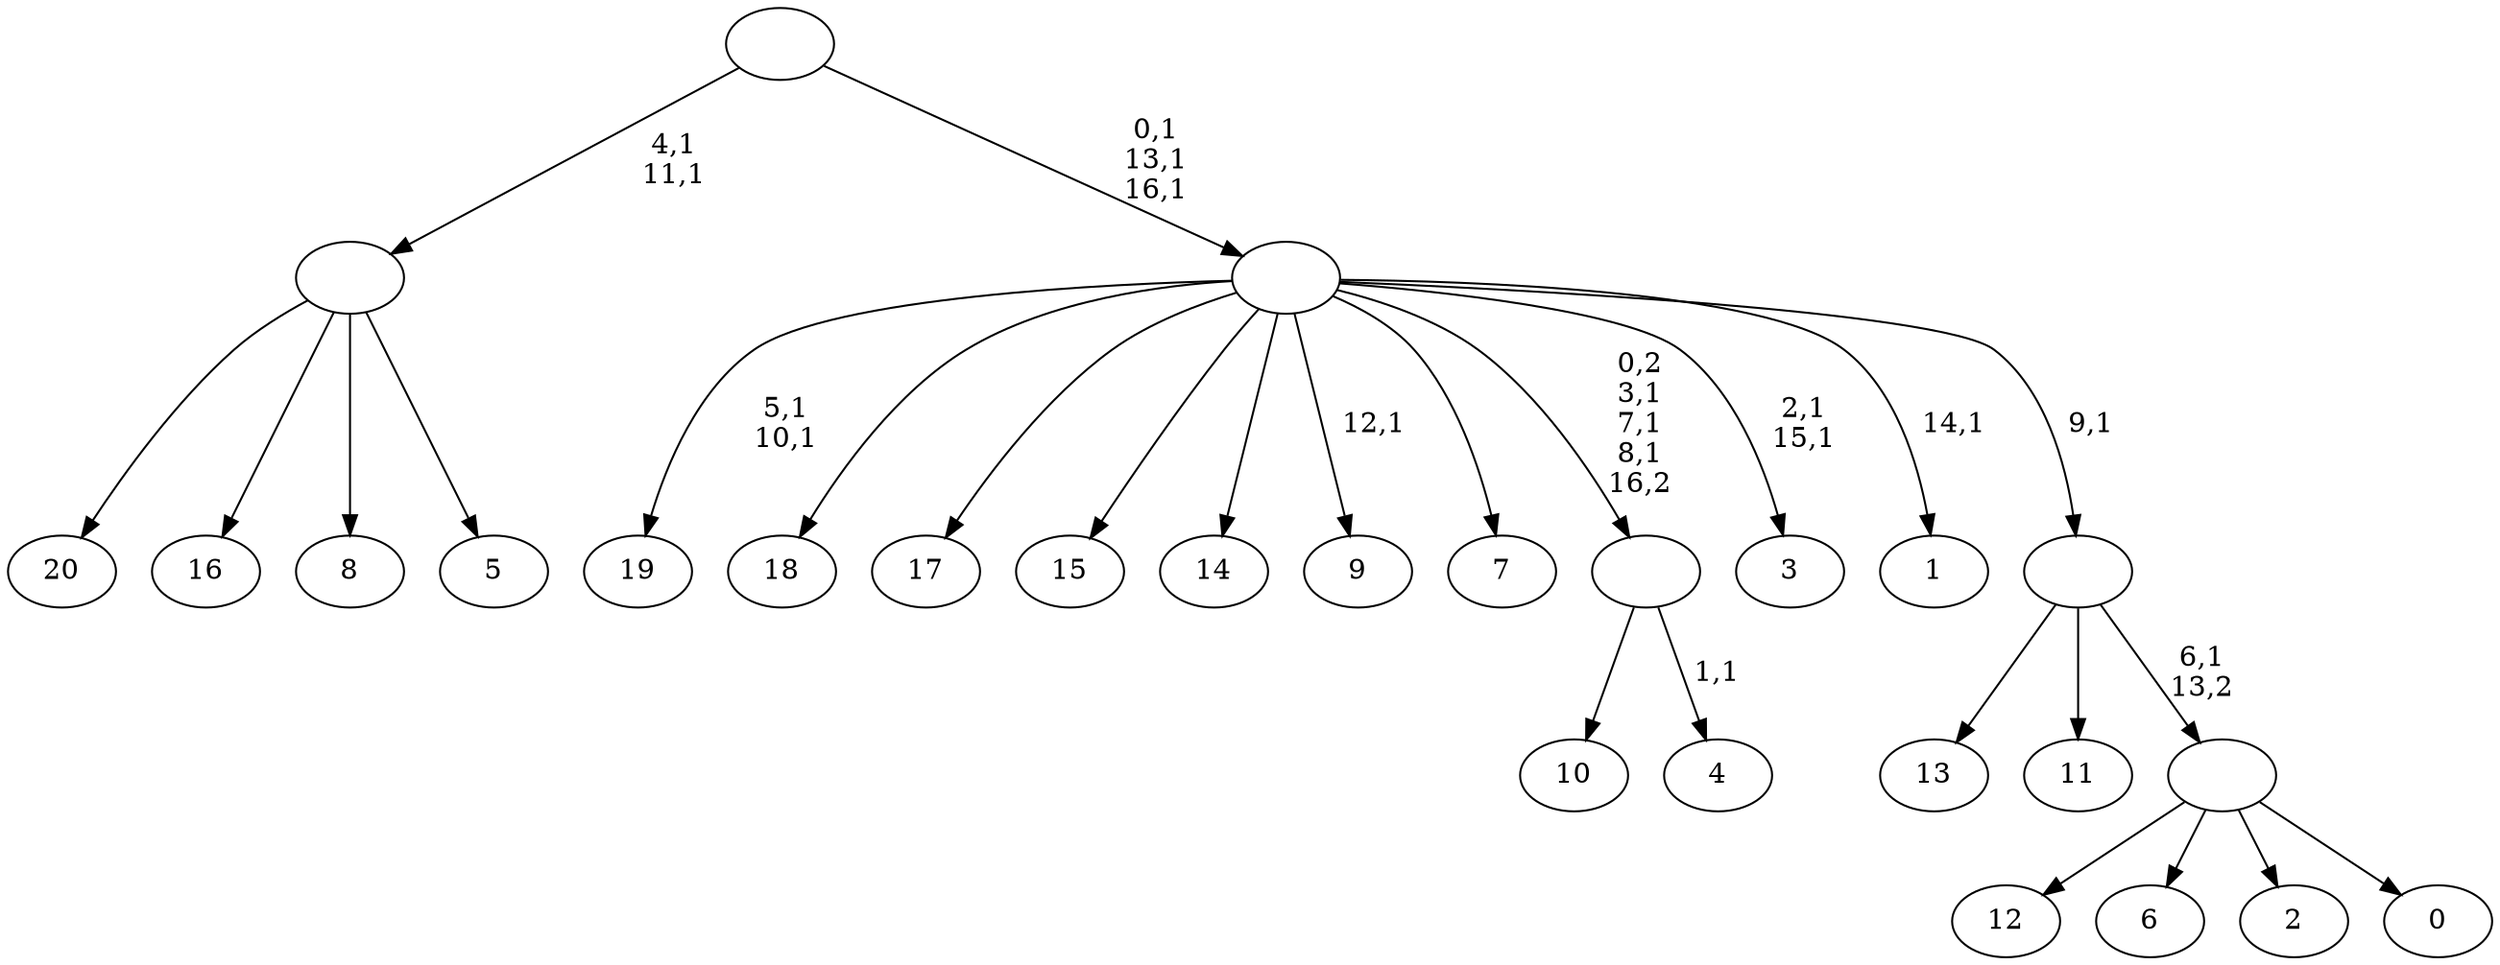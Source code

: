 digraph T {
	38 [label="20"]
	37 [label="19"]
	34 [label="18"]
	33 [label="17"]
	32 [label="16"]
	31 [label="15"]
	30 [label="14"]
	29 [label="13"]
	28 [label="12"]
	27 [label="11"]
	26 [label="10"]
	25 [label="9"]
	23 [label="8"]
	22 [label="7"]
	21 [label="6"]
	20 [label="5"]
	19 [label=""]
	17 [label="4"]
	15 [label=""]
	12 [label="3"]
	9 [label="2"]
	8 [label="1"]
	6 [label="0"]
	5 [label=""]
	4 [label=""]
	3 [label=""]
	0 [label=""]
	19 -> 38 [label=""]
	19 -> 32 [label=""]
	19 -> 23 [label=""]
	19 -> 20 [label=""]
	15 -> 17 [label="1,1"]
	15 -> 26 [label=""]
	5 -> 28 [label=""]
	5 -> 21 [label=""]
	5 -> 9 [label=""]
	5 -> 6 [label=""]
	4 -> 29 [label=""]
	4 -> 27 [label=""]
	4 -> 5 [label="6,1\n13,2"]
	3 -> 8 [label="14,1"]
	3 -> 12 [label="2,1\n15,1"]
	3 -> 15 [label="0,2\n3,1\n7,1\n8,1\n16,2"]
	3 -> 25 [label="12,1"]
	3 -> 37 [label="5,1\n10,1"]
	3 -> 34 [label=""]
	3 -> 33 [label=""]
	3 -> 31 [label=""]
	3 -> 30 [label=""]
	3 -> 22 [label=""]
	3 -> 4 [label="9,1"]
	0 -> 3 [label="0,1\n13,1\n16,1"]
	0 -> 19 [label="4,1\n11,1"]
}
